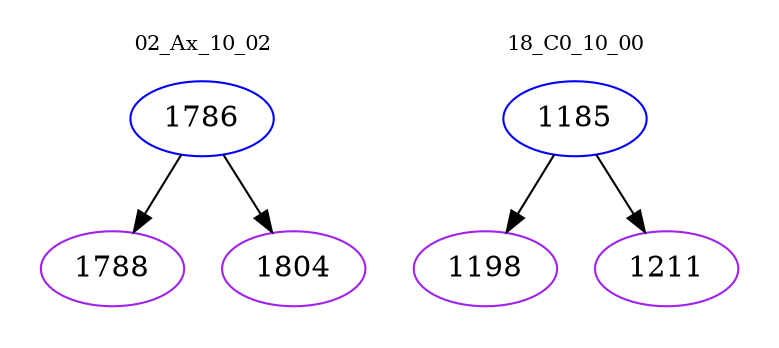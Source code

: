 digraph{
subgraph cluster_0 {
color = white
label = "02_Ax_10_02";
fontsize=10;
T0_1786 [label="1786", color="blue"]
T0_1786 -> T0_1788 [color="black"]
T0_1788 [label="1788", color="purple"]
T0_1786 -> T0_1804 [color="black"]
T0_1804 [label="1804", color="purple"]
}
subgraph cluster_1 {
color = white
label = "18_C0_10_00";
fontsize=10;
T1_1185 [label="1185", color="blue"]
T1_1185 -> T1_1198 [color="black"]
T1_1198 [label="1198", color="purple"]
T1_1185 -> T1_1211 [color="black"]
T1_1211 [label="1211", color="purple"]
}
}
